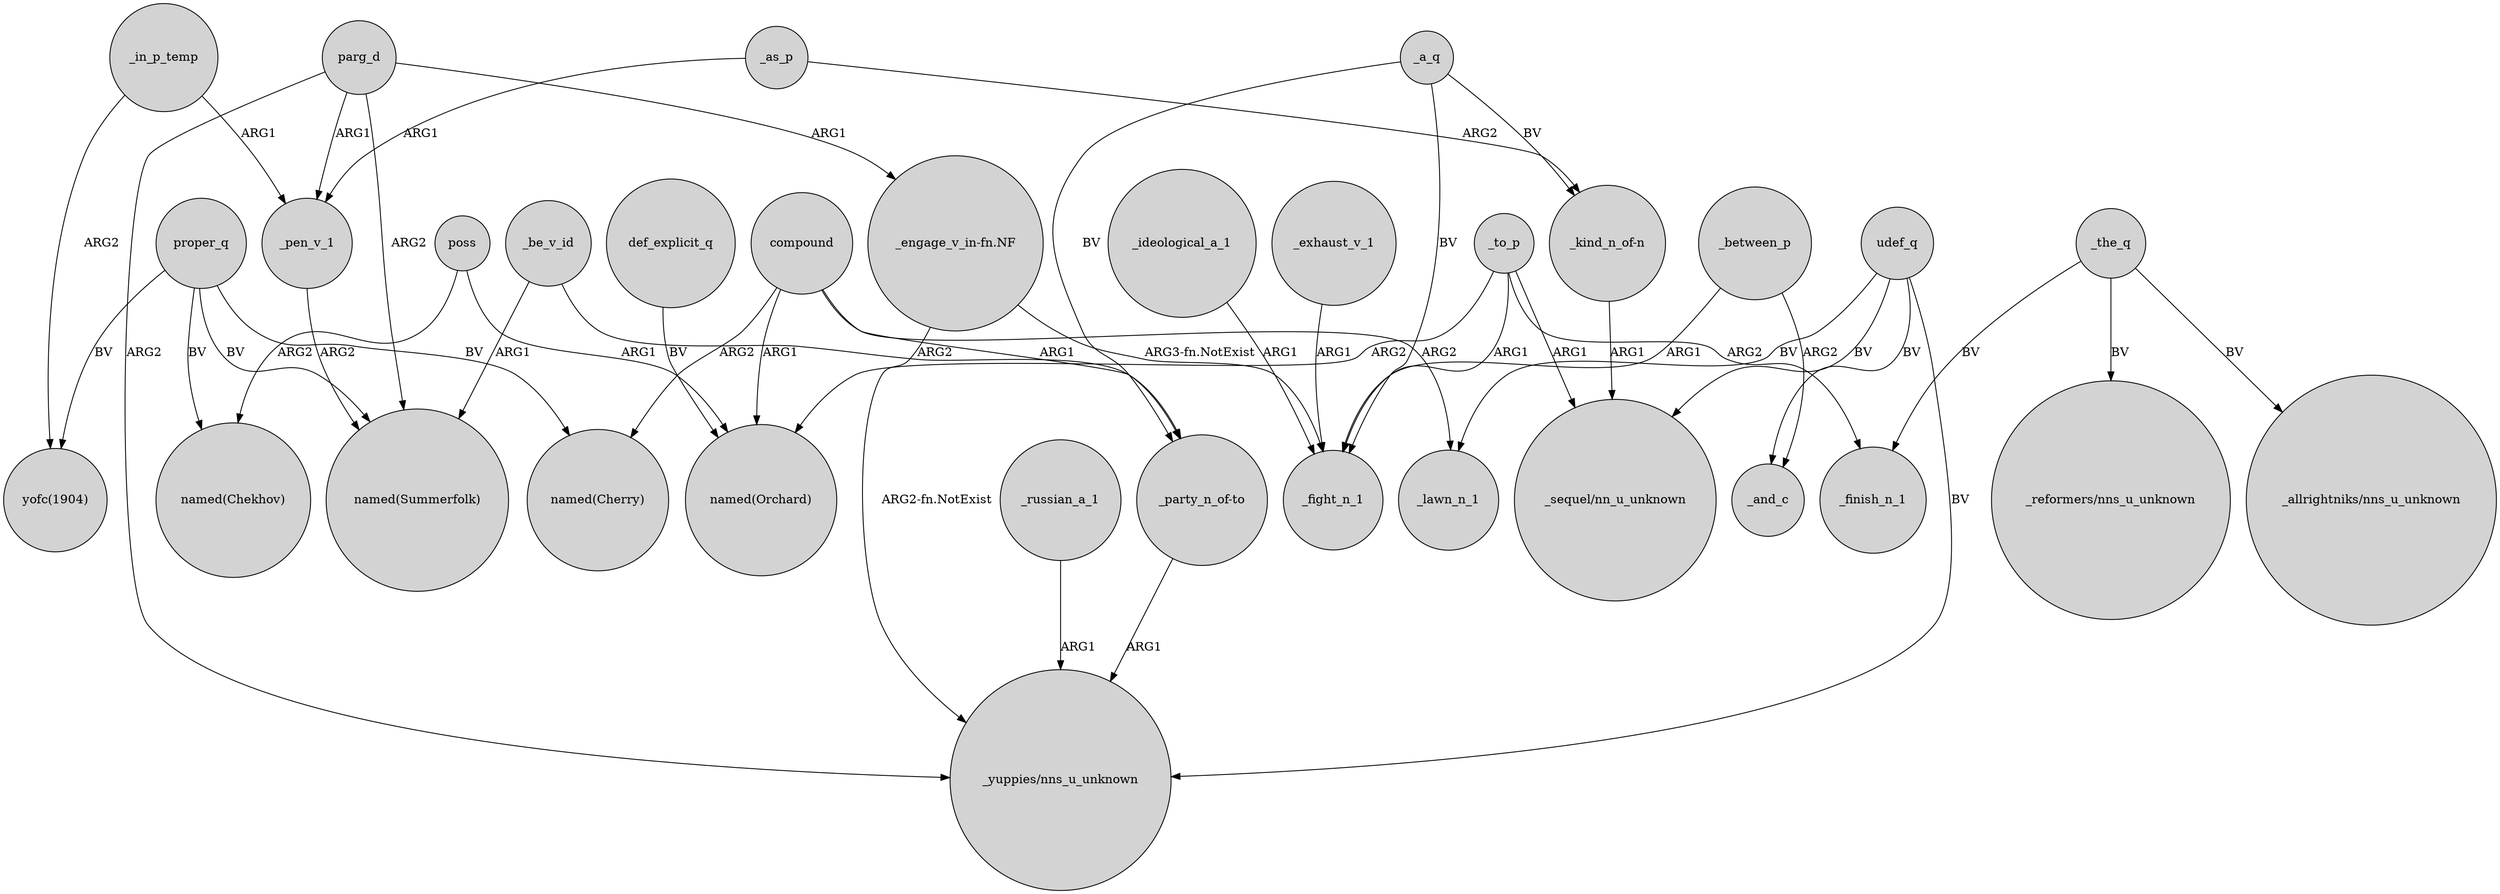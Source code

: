 digraph {
	node [shape=circle style=filled]
	compound -> "named(Orchard)" [label=ARG1]
	proper_q -> "yofc(1904)" [label=BV]
	_russian_a_1 -> "_yuppies/nns_u_unknown" [label=ARG1]
	_pen_v_1 -> "named(Summerfolk)" [label=ARG2]
	_exhaust_v_1 -> _fight_n_1 [label=ARG1]
	_to_p -> _fight_n_1 [label=ARG1]
	_in_p_temp -> "yofc(1904)" [label=ARG2]
	parg_d -> "named(Summerfolk)" [label=ARG2]
	"_engage_v_in-fn.NF" -> "_yuppies/nns_u_unknown" [label="ARG2-fn.NotExist"]
	_ideological_a_1 -> _fight_n_1 [label=ARG1]
	_as_p -> "_kind_n_of-n" [label=ARG2]
	"_party_n_of-to" -> "_yuppies/nns_u_unknown" [label=ARG1]
	_in_p_temp -> _pen_v_1 [label=ARG1]
	udef_q -> "_yuppies/nns_u_unknown" [label=BV]
	_to_p -> "named(Orchard)" [label=ARG2]
	_as_p -> _pen_v_1 [label=ARG1]
	compound -> "named(Cherry)" [label=ARG2]
	_to_p -> "_sequel/nn_u_unknown" [label=ARG1]
	_the_q -> "_reformers/nns_u_unknown" [label=BV]
	udef_q -> "_sequel/nn_u_unknown" [label=BV]
	_a_q -> "_party_n_of-to" [label=BV]
	_between_p -> _fight_n_1 [label=ARG1]
	parg_d -> "_engage_v_in-fn.NF" [label=ARG1]
	"_engage_v_in-fn.NF" -> _fight_n_1 [label="ARG3-fn.NotExist"]
	_be_v_id -> "_party_n_of-to" [label=ARG2]
	poss -> "named(Orchard)" [label=ARG1]
	udef_q -> _lawn_n_1 [label=BV]
	_between_p -> _and_c [label=ARG2]
	_the_q -> _finish_n_1 [label=BV]
	def_explicit_q -> "named(Orchard)" [label=BV]
	"_kind_n_of-n" -> "_sequel/nn_u_unknown" [label=ARG1]
	proper_q -> "named(Summerfolk)" [label=BV]
	compound -> _lawn_n_1 [label=ARG2]
	proper_q -> "named(Cherry)" [label=BV]
	_be_v_id -> "named(Summerfolk)" [label=ARG1]
	parg_d -> "_yuppies/nns_u_unknown" [label=ARG2]
	proper_q -> "named(Chekhov)" [label=BV]
	_a_q -> "_kind_n_of-n" [label=BV]
	parg_d -> _pen_v_1 [label=ARG1]
	poss -> "named(Chekhov)" [label=ARG2]
	udef_q -> _and_c [label=BV]
	_the_q -> "_allrightniks/nns_u_unknown" [label=BV]
	_a_q -> _fight_n_1 [label=BV]
	_to_p -> _finish_n_1 [label=ARG2]
	compound -> "_party_n_of-to" [label=ARG1]
}

